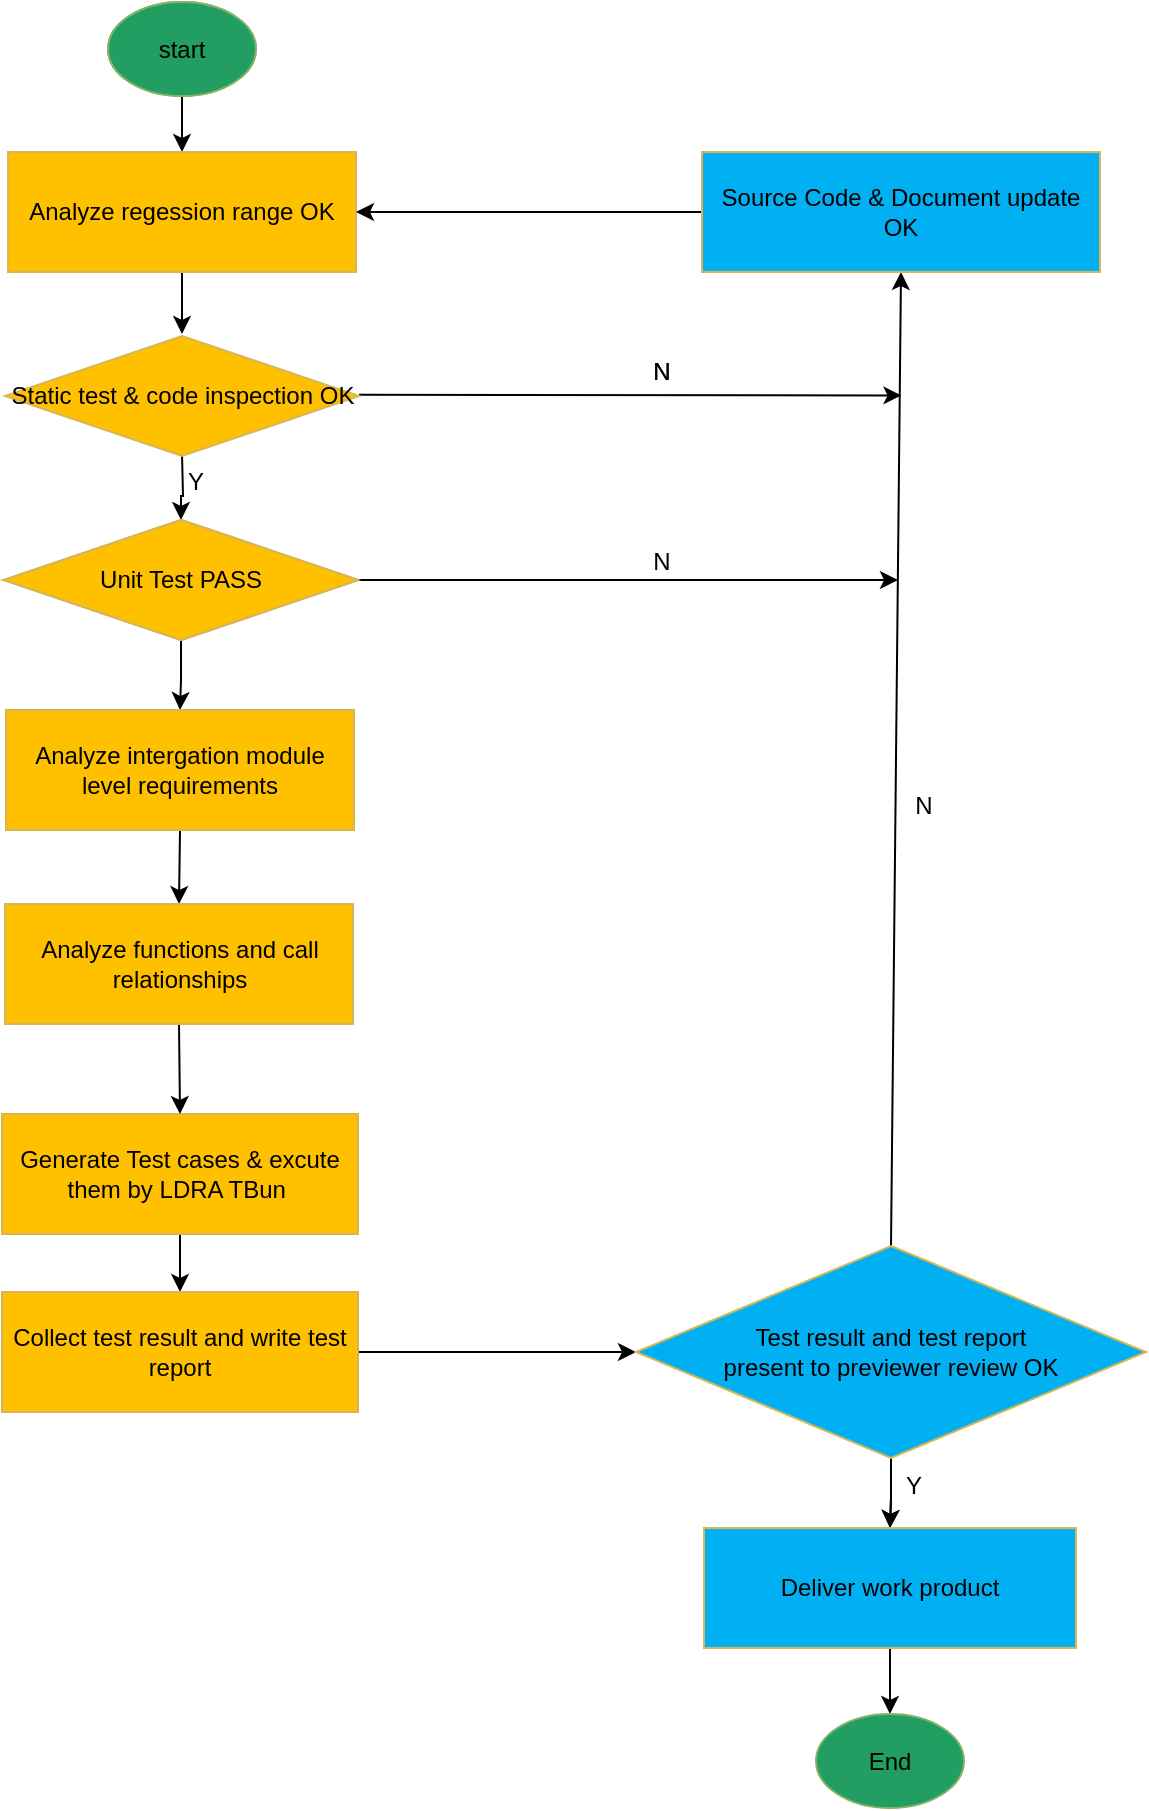 <mxfile version="15.2.5" type="github">
  <diagram id="C5RBs43oDa-KdzZeNtuy" name="Page-1">
    <mxGraphModel dx="1730" dy="1365" grid="0" gridSize="10" guides="1" tooltips="1" connect="1" arrows="1" fold="1" page="0" pageScale="1" pageWidth="827" pageHeight="1169" math="0" shadow="0">
      <root>
        <mxCell id="WIyWlLk6GJQsqaUBKTNV-0" />
        <mxCell id="WIyWlLk6GJQsqaUBKTNV-1" parent="WIyWlLk6GJQsqaUBKTNV-0" />
        <mxCell id="lVU3wNaucCvt7rgFDzpp-3" value="" style="edgeStyle=orthogonalEdgeStyle;rounded=0;orthogonalLoop=1;jettySize=auto;html=1;" edge="1" parent="WIyWlLk6GJQsqaUBKTNV-1" source="lVU3wNaucCvt7rgFDzpp-0" target="lVU3wNaucCvt7rgFDzpp-2">
          <mxGeometry relative="1" as="geometry" />
        </mxCell>
        <mxCell id="lVU3wNaucCvt7rgFDzpp-0" value="start" style="ellipse;whiteSpace=wrap;html=1;fillColor=#d5e8d4;strokeColor=#82b366;" vertex="1" parent="WIyWlLk6GJQsqaUBKTNV-1">
          <mxGeometry x="156" y="-382" width="74" height="47" as="geometry" />
        </mxCell>
        <mxCell id="lVU3wNaucCvt7rgFDzpp-5" value="" style="edgeStyle=orthogonalEdgeStyle;rounded=0;orthogonalLoop=1;jettySize=auto;html=1;" edge="1" parent="WIyWlLk6GJQsqaUBKTNV-1" source="lVU3wNaucCvt7rgFDzpp-2">
          <mxGeometry relative="1" as="geometry">
            <mxPoint x="193.0" y="-216" as="targetPoint" />
          </mxGeometry>
        </mxCell>
        <mxCell id="lVU3wNaucCvt7rgFDzpp-2" value="Analyze regession range OK" style="rounded=0;whiteSpace=wrap;html=1;fillColor=#ffc000;strokeColor=#d6b656;" vertex="1" parent="WIyWlLk6GJQsqaUBKTNV-1">
          <mxGeometry x="106" y="-307" width="174" height="60" as="geometry" />
        </mxCell>
        <mxCell id="lVU3wNaucCvt7rgFDzpp-7" value="" style="edgeStyle=orthogonalEdgeStyle;rounded=0;orthogonalLoop=1;jettySize=auto;html=1;" edge="1" parent="WIyWlLk6GJQsqaUBKTNV-1" target="lVU3wNaucCvt7rgFDzpp-6">
          <mxGeometry relative="1" as="geometry">
            <mxPoint x="193.0" y="-156" as="sourcePoint" />
          </mxGeometry>
        </mxCell>
        <mxCell id="lVU3wNaucCvt7rgFDzpp-11" value="" style="edgeStyle=orthogonalEdgeStyle;rounded=0;orthogonalLoop=1;jettySize=auto;html=1;" edge="1" parent="WIyWlLk6GJQsqaUBKTNV-1" source="lVU3wNaucCvt7rgFDzpp-6" target="lVU3wNaucCvt7rgFDzpp-10">
          <mxGeometry relative="1" as="geometry" />
        </mxCell>
        <mxCell id="lVU3wNaucCvt7rgFDzpp-6" value="Unit Test PASS" style="rhombus;whiteSpace=wrap;html=1;fillColor=#fff2cc;strokeColor=#d6b656;" vertex="1" parent="WIyWlLk6GJQsqaUBKTNV-1">
          <mxGeometry x="104" y="-123" width="177" height="60" as="geometry" />
        </mxCell>
        <mxCell id="lVU3wNaucCvt7rgFDzpp-8" style="edgeStyle=orthogonalEdgeStyle;rounded=0;orthogonalLoop=1;jettySize=auto;html=1;exitX=0.5;exitY=1;exitDx=0;exitDy=0;" edge="1" parent="WIyWlLk6GJQsqaUBKTNV-1" source="lVU3wNaucCvt7rgFDzpp-6" target="lVU3wNaucCvt7rgFDzpp-6">
          <mxGeometry relative="1" as="geometry" />
        </mxCell>
        <mxCell id="lVU3wNaucCvt7rgFDzpp-9" value="Y" style="text;html=1;strokeColor=none;fillColor=none;align=center;verticalAlign=middle;whiteSpace=wrap;rounded=0;" vertex="1" parent="WIyWlLk6GJQsqaUBKTNV-1">
          <mxGeometry x="180" y="-152" width="40" height="20" as="geometry" />
        </mxCell>
        <mxCell id="lVU3wNaucCvt7rgFDzpp-10" value="Analyze intergation module level requirements" style="rounded=0;whiteSpace=wrap;html=1;fillColor=#ffc000;strokeColor=#d6b656;" vertex="1" parent="WIyWlLk6GJQsqaUBKTNV-1">
          <mxGeometry x="105" y="-28" width="174" height="60" as="geometry" />
        </mxCell>
        <mxCell id="lVU3wNaucCvt7rgFDzpp-15" value="" style="edgeStyle=orthogonalEdgeStyle;rounded=0;orthogonalLoop=1;jettySize=auto;html=1;" edge="1" parent="WIyWlLk6GJQsqaUBKTNV-1" source="lVU3wNaucCvt7rgFDzpp-12" target="lVU3wNaucCvt7rgFDzpp-14">
          <mxGeometry relative="1" as="geometry" />
        </mxCell>
        <mxCell id="lVU3wNaucCvt7rgFDzpp-12" value="Generate Test cases &amp;amp; excute them by LDRA TBun&amp;nbsp;" style="whiteSpace=wrap;html=1;rounded=0;strokeColor=#d6b656;fillColor=#ffc000;" vertex="1" parent="WIyWlLk6GJQsqaUBKTNV-1">
          <mxGeometry x="103" y="174" width="178" height="60" as="geometry" />
        </mxCell>
        <mxCell id="lVU3wNaucCvt7rgFDzpp-19" style="edgeStyle=orthogonalEdgeStyle;rounded=0;orthogonalLoop=1;jettySize=auto;html=1;exitX=1;exitY=0.5;exitDx=0;exitDy=0;entryX=0;entryY=0.5;entryDx=0;entryDy=0;" edge="1" parent="WIyWlLk6GJQsqaUBKTNV-1" source="lVU3wNaucCvt7rgFDzpp-14" target="lVU3wNaucCvt7rgFDzpp-18">
          <mxGeometry relative="1" as="geometry" />
        </mxCell>
        <mxCell id="lVU3wNaucCvt7rgFDzpp-14" value="Collect test result and write test report" style="whiteSpace=wrap;html=1;rounded=0;strokeColor=#d6b656;fillColor=#ffc000;" vertex="1" parent="WIyWlLk6GJQsqaUBKTNV-1">
          <mxGeometry x="103" y="263" width="178" height="60" as="geometry" />
        </mxCell>
        <mxCell id="lVU3wNaucCvt7rgFDzpp-16" value="Unit Test PASS" style="rhombus;whiteSpace=wrap;html=1;fillColor=#fff2cc;strokeColor=#d6b656;" vertex="1" parent="WIyWlLk6GJQsqaUBKTNV-1">
          <mxGeometry x="104" y="-123" width="177" height="60" as="geometry" />
        </mxCell>
        <mxCell id="lVU3wNaucCvt7rgFDzpp-17" value="Unit Test PASS" style="rhombus;whiteSpace=wrap;html=1;fillColor=#ffc000;strokeColor=#d6b656;" vertex="1" parent="WIyWlLk6GJQsqaUBKTNV-1">
          <mxGeometry x="104" y="-123" width="177" height="60" as="geometry" />
        </mxCell>
        <mxCell id="lVU3wNaucCvt7rgFDzpp-21" value="" style="edgeStyle=orthogonalEdgeStyle;rounded=0;orthogonalLoop=1;jettySize=auto;html=1;" edge="1" parent="WIyWlLk6GJQsqaUBKTNV-1" source="lVU3wNaucCvt7rgFDzpp-18" target="lVU3wNaucCvt7rgFDzpp-20">
          <mxGeometry relative="1" as="geometry" />
        </mxCell>
        <mxCell id="lVU3wNaucCvt7rgFDzpp-26" value="" style="edgeStyle=orthogonalEdgeStyle;rounded=0;orthogonalLoop=1;jettySize=auto;html=1;" edge="1" parent="WIyWlLk6GJQsqaUBKTNV-1" source="lVU3wNaucCvt7rgFDzpp-18" target="lVU3wNaucCvt7rgFDzpp-20">
          <mxGeometry relative="1" as="geometry" />
        </mxCell>
        <mxCell id="lVU3wNaucCvt7rgFDzpp-32" style="edgeStyle=none;rounded=0;orthogonalLoop=1;jettySize=auto;html=1;exitX=0.5;exitY=0;exitDx=0;exitDy=0;entryX=0.5;entryY=1;entryDx=0;entryDy=0;" edge="1" parent="WIyWlLk6GJQsqaUBKTNV-1" source="lVU3wNaucCvt7rgFDzpp-18" target="lVU3wNaucCvt7rgFDzpp-30">
          <mxGeometry relative="1" as="geometry" />
        </mxCell>
        <mxCell id="lVU3wNaucCvt7rgFDzpp-18" value="Test result and test report &lt;br&gt;present to previewer review OK" style="rhombus;whiteSpace=wrap;html=1;fillColor=#00b0f2;strokeColor=#d6b656;" vertex="1" parent="WIyWlLk6GJQsqaUBKTNV-1">
          <mxGeometry x="420" y="240" width="255" height="106" as="geometry" />
        </mxCell>
        <mxCell id="lVU3wNaucCvt7rgFDzpp-24" value="" style="edgeStyle=orthogonalEdgeStyle;rounded=0;orthogonalLoop=1;jettySize=auto;html=1;" edge="1" parent="WIyWlLk6GJQsqaUBKTNV-1" source="lVU3wNaucCvt7rgFDzpp-20" target="lVU3wNaucCvt7rgFDzpp-23">
          <mxGeometry relative="1" as="geometry" />
        </mxCell>
        <mxCell id="lVU3wNaucCvt7rgFDzpp-20" value="Deliver work product" style="whiteSpace=wrap;html=1;strokeColor=#d6b656;fillColor=#00b0f2;" vertex="1" parent="WIyWlLk6GJQsqaUBKTNV-1">
          <mxGeometry x="454" y="381" width="186" height="60" as="geometry" />
        </mxCell>
        <mxCell id="lVU3wNaucCvt7rgFDzpp-22" value="start" style="ellipse;whiteSpace=wrap;html=1;fillColor=#229e63;strokeColor=#82b366;" vertex="1" parent="WIyWlLk6GJQsqaUBKTNV-1">
          <mxGeometry x="156" y="-382" width="74" height="47" as="geometry" />
        </mxCell>
        <mxCell id="lVU3wNaucCvt7rgFDzpp-23" value="End" style="ellipse;whiteSpace=wrap;html=1;fillColor=#229e63;strokeColor=#82b366;" vertex="1" parent="WIyWlLk6GJQsqaUBKTNV-1">
          <mxGeometry x="510" y="474" width="74" height="47" as="geometry" />
        </mxCell>
        <mxCell id="lVU3wNaucCvt7rgFDzpp-34" style="edgeStyle=none;rounded=0;orthogonalLoop=1;jettySize=auto;html=1;exitX=1;exitY=0.5;exitDx=0;exitDy=0;" edge="1" parent="WIyWlLk6GJQsqaUBKTNV-1">
          <mxGeometry relative="1" as="geometry">
            <mxPoint x="552.735" y="-185.296" as="targetPoint" />
            <mxPoint x="281.5" y="-185.59" as="sourcePoint" />
          </mxGeometry>
        </mxCell>
        <mxCell id="lVU3wNaucCvt7rgFDzpp-27" value="Y" style="text;html=1;strokeColor=none;fillColor=none;align=center;verticalAlign=middle;whiteSpace=wrap;rounded=0;" vertex="1" parent="WIyWlLk6GJQsqaUBKTNV-1">
          <mxGeometry x="539" y="350" width="40" height="20" as="geometry" />
        </mxCell>
        <mxCell id="lVU3wNaucCvt7rgFDzpp-29" value="Deliver work product" style="whiteSpace=wrap;html=1;strokeColor=#d6b656;fillColor=#00b0f2;" vertex="1" parent="WIyWlLk6GJQsqaUBKTNV-1">
          <mxGeometry x="454" y="381" width="186" height="60" as="geometry" />
        </mxCell>
        <mxCell id="lVU3wNaucCvt7rgFDzpp-31" style="edgeStyle=none;rounded=0;orthogonalLoop=1;jettySize=auto;html=1;exitX=0;exitY=0.5;exitDx=0;exitDy=0;entryX=1;entryY=0.5;entryDx=0;entryDy=0;" edge="1" parent="WIyWlLk6GJQsqaUBKTNV-1" source="lVU3wNaucCvt7rgFDzpp-30" target="lVU3wNaucCvt7rgFDzpp-2">
          <mxGeometry relative="1" as="geometry" />
        </mxCell>
        <mxCell id="lVU3wNaucCvt7rgFDzpp-30" value="Source Code &amp;amp; Document update OK" style="whiteSpace=wrap;html=1;strokeColor=#d6b656;fillColor=#00b0f2;" vertex="1" parent="WIyWlLk6GJQsqaUBKTNV-1">
          <mxGeometry x="453" y="-307" width="199" height="60" as="geometry" />
        </mxCell>
        <mxCell id="lVU3wNaucCvt7rgFDzpp-33" value="N" style="text;html=1;strokeColor=none;fillColor=none;align=center;verticalAlign=middle;whiteSpace=wrap;rounded=0;" vertex="1" parent="WIyWlLk6GJQsqaUBKTNV-1">
          <mxGeometry x="544" y="10" width="40" height="20" as="geometry" />
        </mxCell>
        <mxCell id="lVU3wNaucCvt7rgFDzpp-37" style="edgeStyle=none;rounded=0;orthogonalLoop=1;jettySize=auto;html=1;exitX=1;exitY=0.5;exitDx=0;exitDy=0;" edge="1" parent="WIyWlLk6GJQsqaUBKTNV-1" source="lVU3wNaucCvt7rgFDzpp-35">
          <mxGeometry relative="1" as="geometry">
            <mxPoint x="551" y="-93" as="targetPoint" />
          </mxGeometry>
        </mxCell>
        <mxCell id="lVU3wNaucCvt7rgFDzpp-35" value="Unit Test PASS" style="rhombus;whiteSpace=wrap;html=1;fillColor=#ffc000;strokeColor=#d6b656;" vertex="1" parent="WIyWlLk6GJQsqaUBKTNV-1">
          <mxGeometry x="104" y="-123" width="177" height="60" as="geometry" />
        </mxCell>
        <mxCell id="lVU3wNaucCvt7rgFDzpp-36" value="Static test &amp;amp; code inspection OK" style="rhombus;whiteSpace=wrap;html=1;fillColor=#ffc000;strokeColor=#d6b656;" vertex="1" parent="WIyWlLk6GJQsqaUBKTNV-1">
          <mxGeometry x="104.5" y="-215" width="177" height="60" as="geometry" />
        </mxCell>
        <mxCell id="lVU3wNaucCvt7rgFDzpp-39" value="N" style="text;html=1;strokeColor=none;fillColor=none;align=center;verticalAlign=middle;whiteSpace=wrap;rounded=0;" vertex="1" parent="WIyWlLk6GJQsqaUBKTNV-1">
          <mxGeometry x="413" y="-207" width="40" height="20" as="geometry" />
        </mxCell>
        <mxCell id="lVU3wNaucCvt7rgFDzpp-40" value="N" style="text;html=1;strokeColor=none;fillColor=none;align=center;verticalAlign=middle;whiteSpace=wrap;rounded=0;" vertex="1" parent="WIyWlLk6GJQsqaUBKTNV-1">
          <mxGeometry x="413" y="-207" width="40" height="20" as="geometry" />
        </mxCell>
        <mxCell id="lVU3wNaucCvt7rgFDzpp-41" value="N" style="text;html=1;strokeColor=none;fillColor=none;align=center;verticalAlign=middle;whiteSpace=wrap;rounded=0;" vertex="1" parent="WIyWlLk6GJQsqaUBKTNV-1">
          <mxGeometry x="413" y="-112" width="40" height="20" as="geometry" />
        </mxCell>
        <mxCell id="lVU3wNaucCvt7rgFDzpp-44" style="edgeStyle=none;rounded=0;orthogonalLoop=1;jettySize=auto;html=1;exitX=0.5;exitY=1;exitDx=0;exitDy=0;entryX=0.5;entryY=0;entryDx=0;entryDy=0;" edge="1" parent="WIyWlLk6GJQsqaUBKTNV-1" source="lVU3wNaucCvt7rgFDzpp-42" target="lVU3wNaucCvt7rgFDzpp-43">
          <mxGeometry relative="1" as="geometry" />
        </mxCell>
        <mxCell id="lVU3wNaucCvt7rgFDzpp-42" value="Analyze intergation module level requirements" style="rounded=0;whiteSpace=wrap;html=1;fillColor=#ffc000;strokeColor=#d6b656;" vertex="1" parent="WIyWlLk6GJQsqaUBKTNV-1">
          <mxGeometry x="105" y="-28" width="174" height="60" as="geometry" />
        </mxCell>
        <mxCell id="lVU3wNaucCvt7rgFDzpp-45" style="edgeStyle=none;rounded=0;orthogonalLoop=1;jettySize=auto;html=1;exitX=0.5;exitY=1;exitDx=0;exitDy=0;entryX=0.5;entryY=0;entryDx=0;entryDy=0;" edge="1" parent="WIyWlLk6GJQsqaUBKTNV-1" source="lVU3wNaucCvt7rgFDzpp-43" target="lVU3wNaucCvt7rgFDzpp-12">
          <mxGeometry relative="1" as="geometry" />
        </mxCell>
        <mxCell id="lVU3wNaucCvt7rgFDzpp-43" value="Analyze functions and call relationships" style="rounded=0;whiteSpace=wrap;html=1;fillColor=#ffc000;strokeColor=#d6b656;" vertex="1" parent="WIyWlLk6GJQsqaUBKTNV-1">
          <mxGeometry x="104.5" y="69" width="174" height="60" as="geometry" />
        </mxCell>
      </root>
    </mxGraphModel>
  </diagram>
</mxfile>
